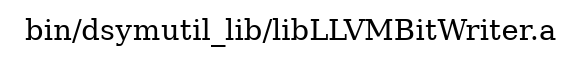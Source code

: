 digraph "bin/dsymutil_lib/libLLVMBitWriter.a" {
	label="bin/dsymutil_lib/libLLVMBitWriter.a";
	rankdir="LR"

}
